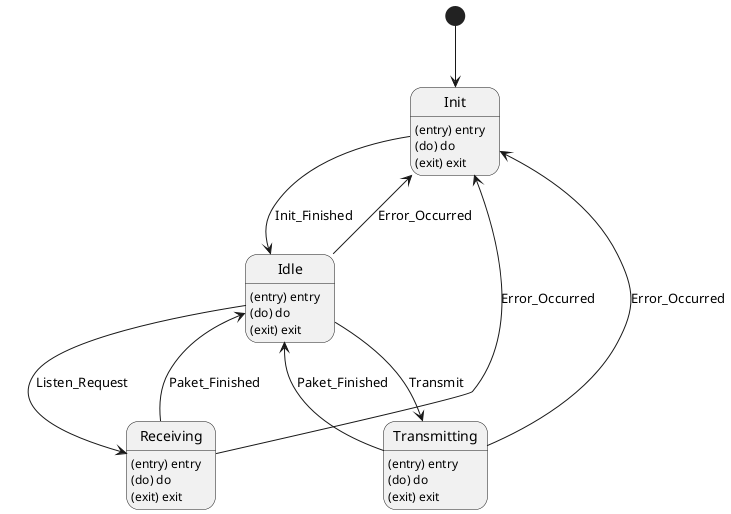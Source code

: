 @startuml
[*] --> Init
Init --> Idle : Init_Finished
Idle --> Transmitting : Transmit
Idle --> Receiving : Listen_Request
Receiving --> Idle : Paket_Finished
Transmitting --> Idle : Paket_Finished
Idle --> Init : Error_Occurred
Receiving --> Init : Error_Occurred
Transmitting --> Init : Error_Occurred

Init : (entry) entry
Init : (do) do
Init : (exit) exit

Idle : (entry) entry
Idle : (do) do
Idle : (exit) exit

Receiving : (entry) entry
Receiving : (do) do
Receiving : (exit) exit

Transmitting : (entry) entry
Transmitting : (do) do
Transmitting : (exit) exit

@enduml